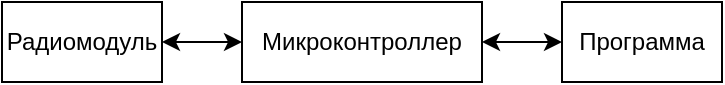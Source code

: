 <mxfile version="16.6.2" type="device"><diagram id="iLF4fgP9cS840gleEJfq" name="Page-1"><mxGraphModel dx="1038" dy="571" grid="1" gridSize="10" guides="1" tooltips="1" connect="1" arrows="1" fold="1" page="1" pageScale="1" pageWidth="827" pageHeight="1169" math="0" shadow="0"><root><mxCell id="0"/><mxCell id="1" parent="0"/><mxCell id="lQt5S13IeB14Ayoz2q2k-12" style="edgeStyle=orthogonalEdgeStyle;rounded=0;orthogonalLoop=1;jettySize=auto;html=1;exitX=1;exitY=0.5;exitDx=0;exitDy=0;entryX=0;entryY=0.5;entryDx=0;entryDy=0;startArrow=classic;startFill=1;" edge="1" parent="1" source="lQt5S13IeB14Ayoz2q2k-3" target="lQt5S13IeB14Ayoz2q2k-10"><mxGeometry relative="1" as="geometry"/></mxCell><mxCell id="lQt5S13IeB14Ayoz2q2k-3" value="Микроконтроллер" style="rounded=0;whiteSpace=wrap;html=1;" vertex="1" parent="1"><mxGeometry x="280" y="240" width="120" height="40" as="geometry"/></mxCell><mxCell id="lQt5S13IeB14Ayoz2q2k-11" style="edgeStyle=orthogonalEdgeStyle;rounded=0;orthogonalLoop=1;jettySize=auto;html=1;exitX=1;exitY=0.5;exitDx=0;exitDy=0;entryX=0;entryY=0.5;entryDx=0;entryDy=0;startArrow=classic;startFill=1;" edge="1" parent="1" source="lQt5S13IeB14Ayoz2q2k-9" target="lQt5S13IeB14Ayoz2q2k-3"><mxGeometry relative="1" as="geometry"/></mxCell><mxCell id="lQt5S13IeB14Ayoz2q2k-9" value="Радиомодуль" style="rounded=0;whiteSpace=wrap;html=1;" vertex="1" parent="1"><mxGeometry x="160" y="240" width="80" height="40" as="geometry"/></mxCell><mxCell id="lQt5S13IeB14Ayoz2q2k-10" value="Программа" style="rounded=0;whiteSpace=wrap;html=1;" vertex="1" parent="1"><mxGeometry x="440" y="240" width="80" height="40" as="geometry"/></mxCell></root></mxGraphModel></diagram></mxfile>